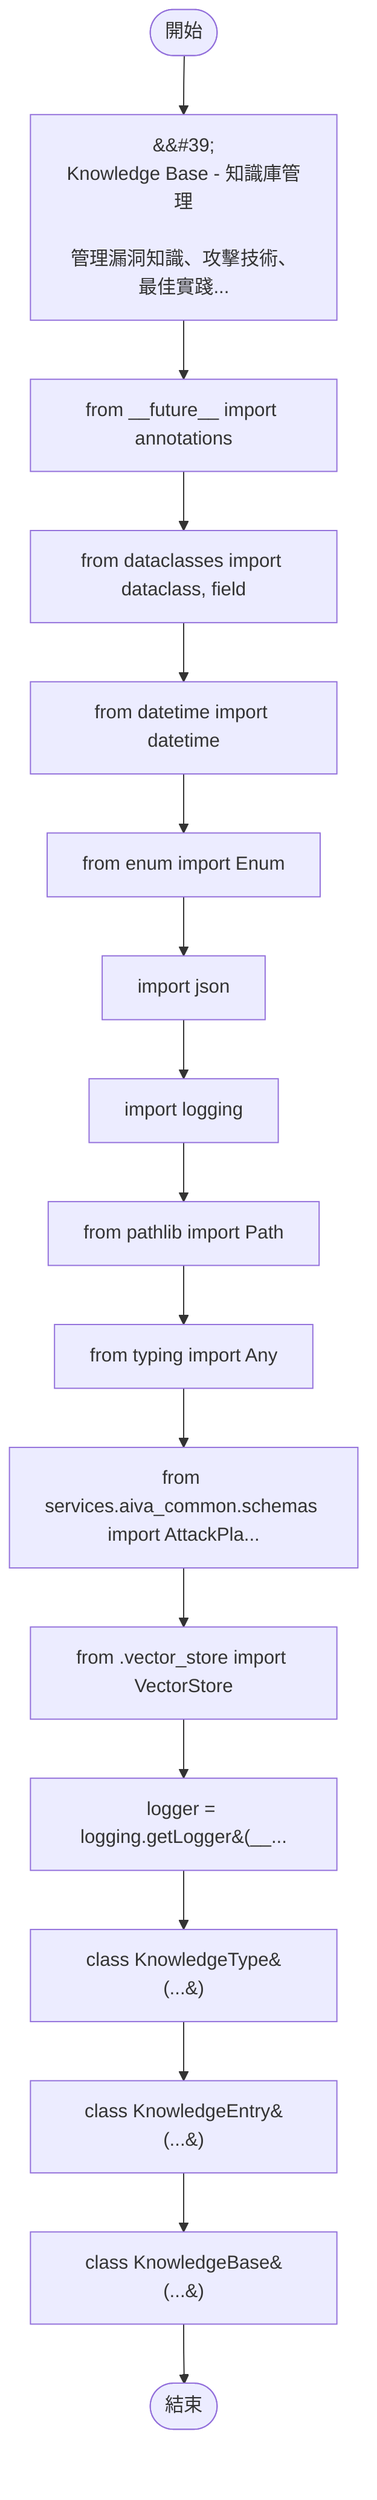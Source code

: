 flowchart TB
    n1([開始])
    n2([結束])
    n3[&amp;&#35;39;\nKnowledge Base - 知識庫管理\n\n管理漏洞知識、攻擊技術、最佳實踐...]
    n4[from __future__ import annotations]
    n5[from dataclasses import dataclass, field]
    n6[from datetime import datetime]
    n7[from enum import Enum]
    n8[import json]
    n9[import logging]
    n10[from pathlib import Path]
    n11[from typing import Any]
    n12[from services.aiva_common.schemas import AttackPla...]
    n13[from .vector_store import VectorStore]
    n14[logger = logging.getLogger&#40;__...]
    n15[class KnowledgeType&#40;...&#41;]
    n16[class KnowledgeEntry&#40;...&#41;]
    n17[class KnowledgeBase&#40;...&#41;]
    n1 --> n3
    n3 --> n4
    n4 --> n5
    n5 --> n6
    n6 --> n7
    n7 --> n8
    n8 --> n9
    n9 --> n10
    n10 --> n11
    n11 --> n12
    n12 --> n13
    n13 --> n14
    n14 --> n15
    n15 --> n16
    n16 --> n17
    n17 --> n2